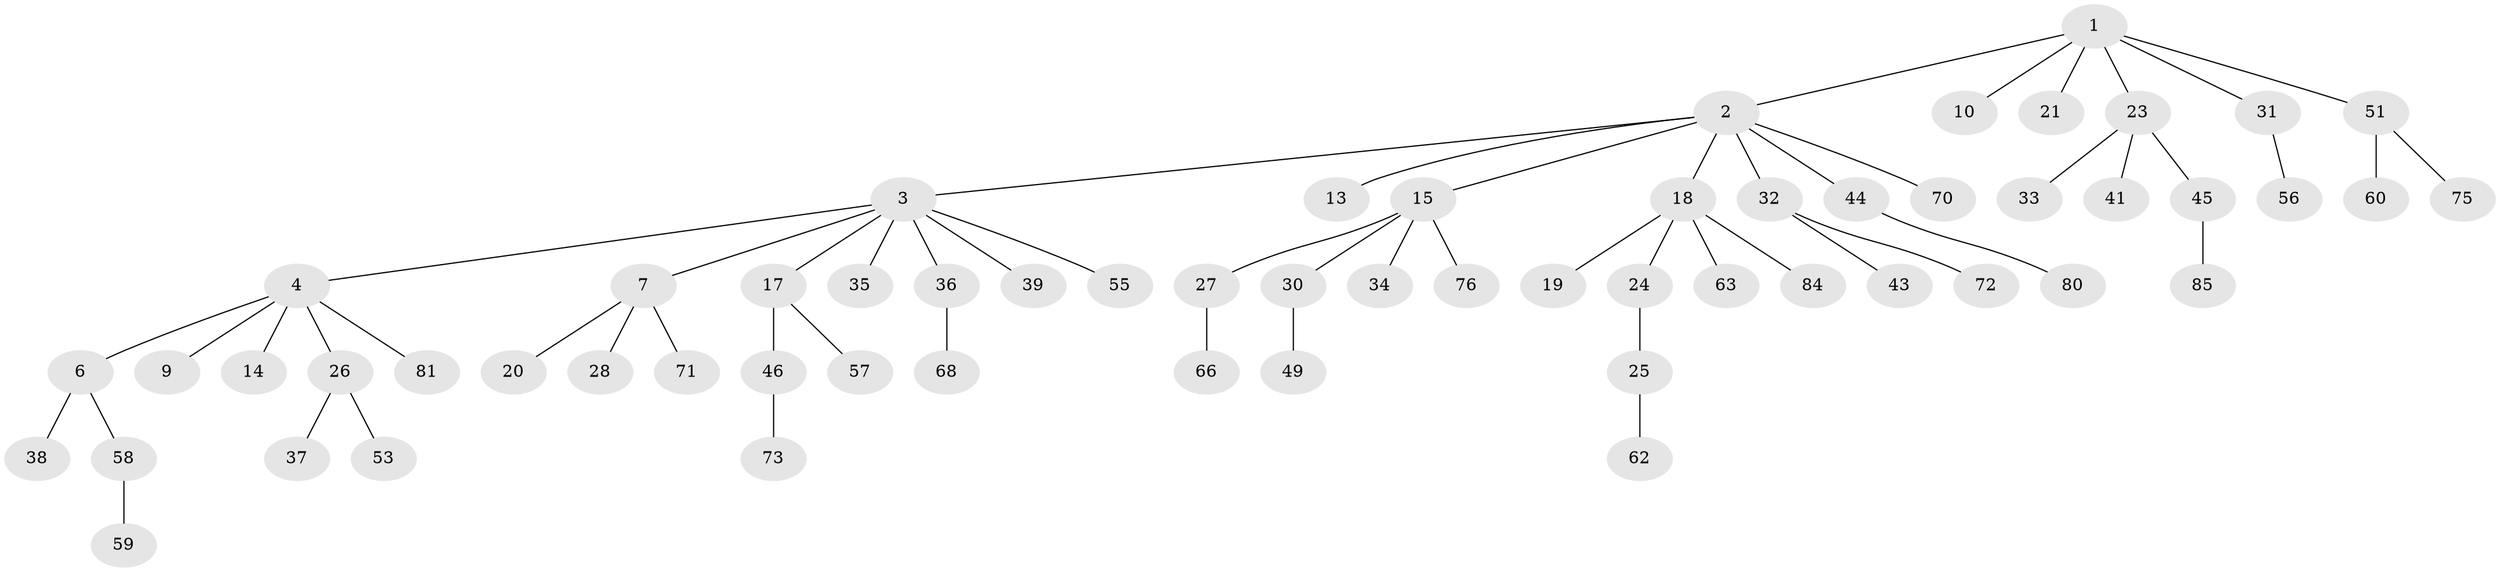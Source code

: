 // Generated by graph-tools (version 1.1) at 2025/52/02/27/25 19:52:10]
// undirected, 60 vertices, 59 edges
graph export_dot {
graph [start="1"]
  node [color=gray90,style=filled];
  1 [super="+8"];
  2 [super="+11"];
  3 [super="+12"];
  4 [super="+5"];
  6 [super="+48"];
  7 [super="+47"];
  9 [super="+29"];
  10;
  13 [super="+16"];
  14;
  15 [super="+42"];
  17;
  18 [super="+22"];
  19;
  20;
  21;
  23 [super="+40"];
  24 [super="+74"];
  25 [super="+67"];
  26 [super="+50"];
  27 [super="+65"];
  28;
  30 [super="+77"];
  31;
  32 [super="+79"];
  33;
  34;
  35;
  36 [super="+54"];
  37 [super="+82"];
  38;
  39;
  41;
  43 [super="+64"];
  44;
  45 [super="+61"];
  46 [super="+69"];
  49;
  51 [super="+52"];
  53 [super="+83"];
  55;
  56;
  57;
  58;
  59;
  60;
  62;
  63;
  66;
  68;
  70;
  71;
  72 [super="+78"];
  73;
  75;
  76;
  80;
  81;
  84;
  85;
  1 -- 2;
  1 -- 21;
  1 -- 23;
  1 -- 10;
  1 -- 51;
  1 -- 31;
  2 -- 3;
  2 -- 15;
  2 -- 32;
  2 -- 18;
  2 -- 70;
  2 -- 44;
  2 -- 13;
  3 -- 4;
  3 -- 7;
  3 -- 17;
  3 -- 35;
  3 -- 36;
  3 -- 39;
  3 -- 55;
  4 -- 6;
  4 -- 9;
  4 -- 26;
  4 -- 81;
  4 -- 14;
  6 -- 38;
  6 -- 58;
  7 -- 20;
  7 -- 28;
  7 -- 71;
  15 -- 27;
  15 -- 30;
  15 -- 34;
  15 -- 76;
  17 -- 46;
  17 -- 57;
  18 -- 19;
  18 -- 63;
  18 -- 24;
  18 -- 84;
  23 -- 33;
  23 -- 41;
  23 -- 45;
  24 -- 25;
  25 -- 62;
  26 -- 37;
  26 -- 53;
  27 -- 66;
  30 -- 49;
  31 -- 56;
  32 -- 43;
  32 -- 72;
  36 -- 68;
  44 -- 80;
  45 -- 85;
  46 -- 73;
  51 -- 60;
  51 -- 75;
  58 -- 59;
}
